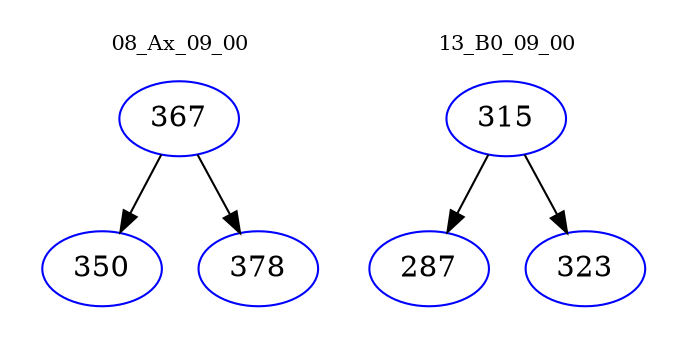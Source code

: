 digraph{
subgraph cluster_0 {
color = white
label = "08_Ax_09_00";
fontsize=10;
T0_367 [label="367", color="blue"]
T0_367 -> T0_350 [color="black"]
T0_350 [label="350", color="blue"]
T0_367 -> T0_378 [color="black"]
T0_378 [label="378", color="blue"]
}
subgraph cluster_1 {
color = white
label = "13_B0_09_00";
fontsize=10;
T1_315 [label="315", color="blue"]
T1_315 -> T1_287 [color="black"]
T1_287 [label="287", color="blue"]
T1_315 -> T1_323 [color="black"]
T1_323 [label="323", color="blue"]
}
}
